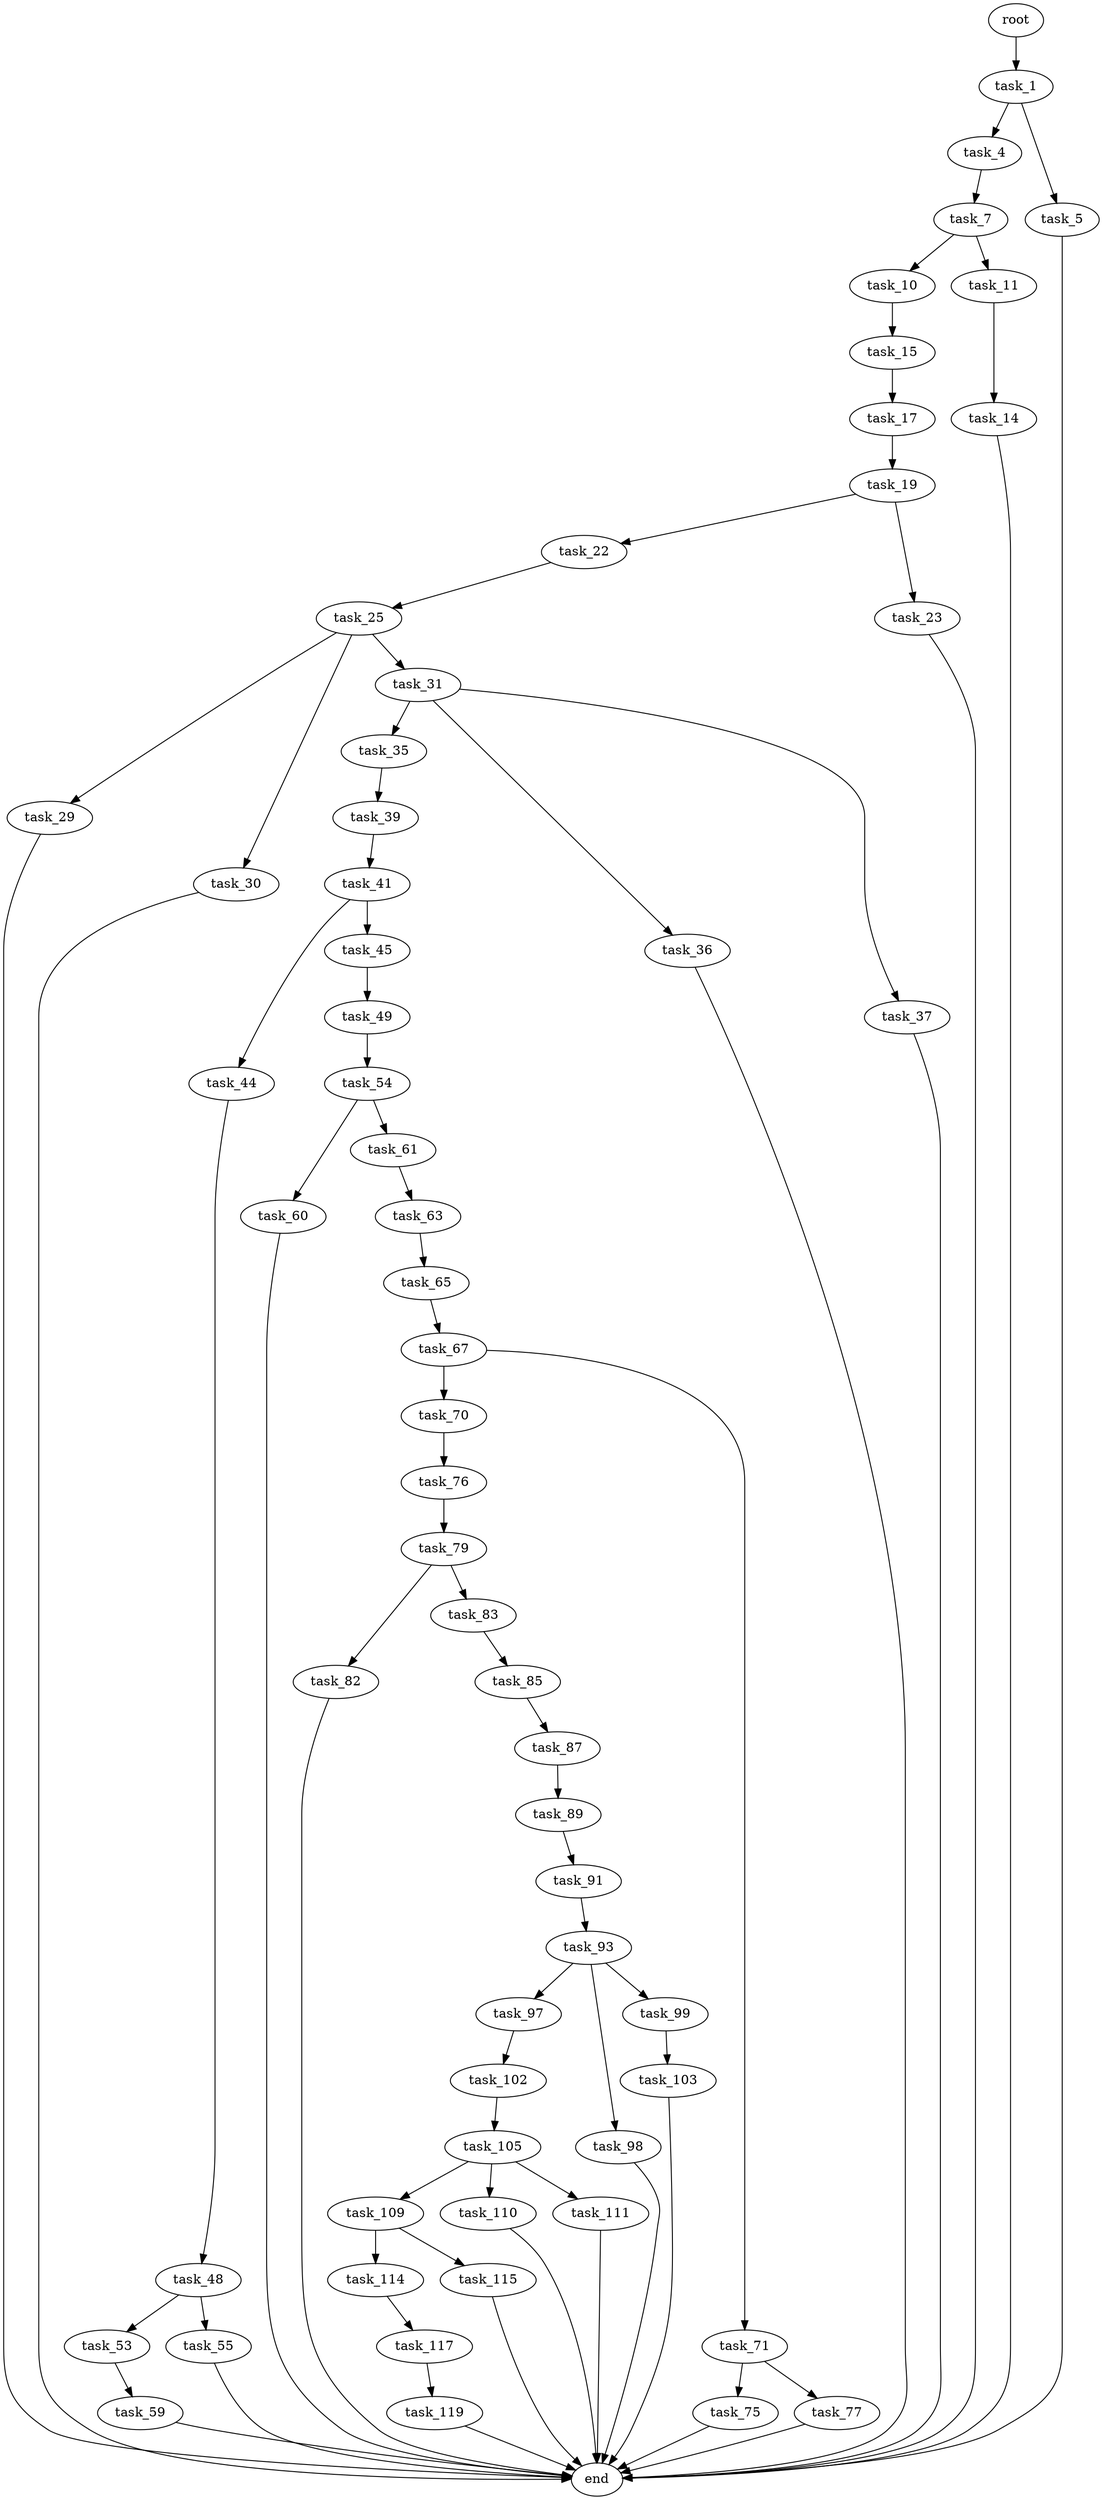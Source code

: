 digraph G {
  root [size="0.000000"];
  task_1 [size="457928419819.000000"];
  task_4 [size="1422701621.000000"];
  task_5 [size="270004386014.000000"];
  task_7 [size="231928233984.000000"];
  end [size="0.000000"];
  task_10 [size="1080418791655.000000"];
  task_11 [size="368293445632.000000"];
  task_15 [size="3969898296.000000"];
  task_14 [size="28991029248.000000"];
  task_17 [size="549755813888.000000"];
  task_19 [size="134217728000.000000"];
  task_22 [size="450660854565.000000"];
  task_23 [size="368293445632.000000"];
  task_25 [size="111366069988.000000"];
  task_29 [size="4927465967.000000"];
  task_30 [size="134217728000.000000"];
  task_31 [size="68719476736.000000"];
  task_35 [size="460416845700.000000"];
  task_36 [size="549645859741.000000"];
  task_37 [size="134217728000.000000"];
  task_39 [size="368293445632.000000"];
  task_41 [size="35833326556.000000"];
  task_44 [size="5458827252.000000"];
  task_45 [size="747384166076.000000"];
  task_48 [size="28991029248.000000"];
  task_49 [size="55561662035.000000"];
  task_53 [size="176629505160.000000"];
  task_55 [size="74922063660.000000"];
  task_54 [size="8384470960.000000"];
  task_59 [size="765197478256.000000"];
  task_60 [size="14885530468.000000"];
  task_61 [size="782757789696.000000"];
  task_63 [size="93232906224.000000"];
  task_65 [size="18014694235.000000"];
  task_67 [size="26463335430.000000"];
  task_70 [size="231928233984.000000"];
  task_71 [size="8589934592.000000"];
  task_76 [size="12468419295.000000"];
  task_75 [size="6370902045.000000"];
  task_77 [size="231928233984.000000"];
  task_79 [size="9497058660.000000"];
  task_82 [size="549755813888.000000"];
  task_83 [size="348355611647.000000"];
  task_85 [size="1370704630.000000"];
  task_87 [size="8589934592.000000"];
  task_89 [size="782757789696.000000"];
  task_91 [size="2816526579.000000"];
  task_93 [size="231928233984.000000"];
  task_97 [size="4726540862.000000"];
  task_98 [size="105772897808.000000"];
  task_99 [size="19341167727.000000"];
  task_102 [size="14665917400.000000"];
  task_103 [size="134217728000.000000"];
  task_105 [size="148760557082.000000"];
  task_109 [size="68719476736.000000"];
  task_110 [size="2886967588.000000"];
  task_111 [size="11580046413.000000"];
  task_114 [size="37557001518.000000"];
  task_115 [size="9895907592.000000"];
  task_117 [size="8099841155.000000"];
  task_119 [size="676577704.000000"];

  root -> task_1 [size="1.000000"];
  task_1 -> task_4 [size="301989888.000000"];
  task_1 -> task_5 [size="301989888.000000"];
  task_4 -> task_7 [size="33554432.000000"];
  task_5 -> end [size="1.000000"];
  task_7 -> task_10 [size="301989888.000000"];
  task_7 -> task_11 [size="301989888.000000"];
  task_10 -> task_15 [size="838860800.000000"];
  task_11 -> task_14 [size="411041792.000000"];
  task_15 -> task_17 [size="75497472.000000"];
  task_14 -> end [size="1.000000"];
  task_17 -> task_19 [size="536870912.000000"];
  task_19 -> task_22 [size="209715200.000000"];
  task_19 -> task_23 [size="209715200.000000"];
  task_22 -> task_25 [size="411041792.000000"];
  task_23 -> end [size="1.000000"];
  task_25 -> task_29 [size="75497472.000000"];
  task_25 -> task_30 [size="75497472.000000"];
  task_25 -> task_31 [size="75497472.000000"];
  task_29 -> end [size="1.000000"];
  task_30 -> end [size="1.000000"];
  task_31 -> task_35 [size="134217728.000000"];
  task_31 -> task_36 [size="134217728.000000"];
  task_31 -> task_37 [size="134217728.000000"];
  task_35 -> task_39 [size="301989888.000000"];
  task_36 -> end [size="1.000000"];
  task_37 -> end [size="1.000000"];
  task_39 -> task_41 [size="411041792.000000"];
  task_41 -> task_44 [size="838860800.000000"];
  task_41 -> task_45 [size="838860800.000000"];
  task_44 -> task_48 [size="536870912.000000"];
  task_45 -> task_49 [size="838860800.000000"];
  task_48 -> task_53 [size="75497472.000000"];
  task_48 -> task_55 [size="75497472.000000"];
  task_49 -> task_54 [size="75497472.000000"];
  task_53 -> task_59 [size="134217728.000000"];
  task_55 -> end [size="1.000000"];
  task_54 -> task_60 [size="134217728.000000"];
  task_54 -> task_61 [size="134217728.000000"];
  task_59 -> end [size="1.000000"];
  task_60 -> end [size="1.000000"];
  task_61 -> task_63 [size="679477248.000000"];
  task_63 -> task_65 [size="134217728.000000"];
  task_65 -> task_67 [size="411041792.000000"];
  task_67 -> task_70 [size="679477248.000000"];
  task_67 -> task_71 [size="679477248.000000"];
  task_70 -> task_76 [size="301989888.000000"];
  task_71 -> task_75 [size="33554432.000000"];
  task_71 -> task_77 [size="33554432.000000"];
  task_76 -> task_79 [size="209715200.000000"];
  task_75 -> end [size="1.000000"];
  task_77 -> end [size="1.000000"];
  task_79 -> task_82 [size="679477248.000000"];
  task_79 -> task_83 [size="679477248.000000"];
  task_82 -> end [size="1.000000"];
  task_83 -> task_85 [size="838860800.000000"];
  task_85 -> task_87 [size="134217728.000000"];
  task_87 -> task_89 [size="33554432.000000"];
  task_89 -> task_91 [size="679477248.000000"];
  task_91 -> task_93 [size="75497472.000000"];
  task_93 -> task_97 [size="301989888.000000"];
  task_93 -> task_98 [size="301989888.000000"];
  task_93 -> task_99 [size="301989888.000000"];
  task_97 -> task_102 [size="75497472.000000"];
  task_98 -> end [size="1.000000"];
  task_99 -> task_103 [size="411041792.000000"];
  task_102 -> task_105 [size="838860800.000000"];
  task_103 -> end [size="1.000000"];
  task_105 -> task_109 [size="209715200.000000"];
  task_105 -> task_110 [size="209715200.000000"];
  task_105 -> task_111 [size="209715200.000000"];
  task_109 -> task_114 [size="134217728.000000"];
  task_109 -> task_115 [size="134217728.000000"];
  task_110 -> end [size="1.000000"];
  task_111 -> end [size="1.000000"];
  task_114 -> task_117 [size="679477248.000000"];
  task_115 -> end [size="1.000000"];
  task_117 -> task_119 [size="209715200.000000"];
  task_119 -> end [size="1.000000"];
}
